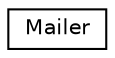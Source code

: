 digraph "Graphical Class Hierarchy"
{
  edge [fontname="Helvetica",fontsize="10",labelfontname="Helvetica",labelfontsize="10"];
  node [fontname="Helvetica",fontsize="10",shape=record];
  rankdir="LR";
  Node1 [label="Mailer",height=0.2,width=0.4,color="black", fillcolor="white", style="filled",URL="$class_mailer.html"];
}
